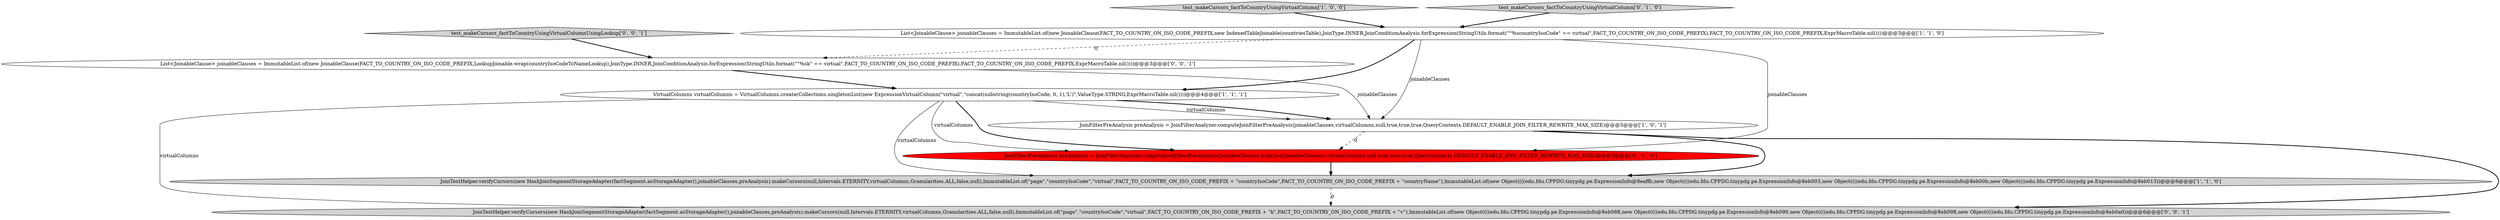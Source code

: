 digraph {
3 [style = filled, label = "VirtualColumns virtualColumns = VirtualColumns.create(Collections.singletonList(new ExpressionVirtualColumn(\"virtual\",\"concat(substring(countryIsoCode, 0, 1),'L')\",ValueType.STRING,ExprMacroTable.nil())))@@@4@@@['1', '1', '1']", fillcolor = white, shape = ellipse image = "AAA0AAABBB1BBB"];
7 [style = filled, label = "test_makeCursors_factToCountryUsingVirtualColumnUsingLookup['0', '0', '1']", fillcolor = lightgray, shape = diamond image = "AAA0AAABBB3BBB"];
5 [style = filled, label = "JoinFilterPreAnalysis preAnalysis = JoinFilterAnalyzer.computeJoinFilterPreAnalysis(JoinableClauses.fromList(joinableClauses),virtualColumns,null,true,true,true,QueryContexts.DEFAULT_ENABLE_JOIN_FILTER_REWRITE_MAX_SIZE)@@@5@@@['0', '1', '0']", fillcolor = red, shape = ellipse image = "AAA1AAABBB2BBB"];
8 [style = filled, label = "List<JoinableClause> joinableClauses = ImmutableList.of(new JoinableClause(FACT_TO_COUNTRY_ON_ISO_CODE_PREFIX,LookupJoinable.wrap(countryIsoCodeToNameLookup),JoinType.INNER,JoinConditionAnalysis.forExpression(StringUtils.format(\"\"%sk\" == virtual\",FACT_TO_COUNTRY_ON_ISO_CODE_PREFIX),FACT_TO_COUNTRY_ON_ISO_CODE_PREFIX,ExprMacroTable.nil())))@@@3@@@['0', '0', '1']", fillcolor = white, shape = ellipse image = "AAA0AAABBB3BBB"];
4 [style = filled, label = "JoinTestHelper.verifyCursors(new HashJoinSegmentStorageAdapter(factSegment.asStorageAdapter(),joinableClauses,preAnalysis).makeCursors(null,Intervals.ETERNITY,virtualColumns,Granularities.ALL,false,null),ImmutableList.of(\"page\",\"countryIsoCode\",\"virtual\",FACT_TO_COUNTRY_ON_ISO_CODE_PREFIX + \"countryIsoCode\",FACT_TO_COUNTRY_ON_ISO_CODE_PREFIX + \"countryName\"),ImmutableList.of(new Object((((edu.fdu.CPPDG.tinypdg.pe.ExpressionInfo@8eaffb,new Object((((edu.fdu.CPPDG.tinypdg.pe.ExpressionInfo@8eb003,new Object((((edu.fdu.CPPDG.tinypdg.pe.ExpressionInfo@8eb00b,new Object((((edu.fdu.CPPDG.tinypdg.pe.ExpressionInfo@8eb013))@@@6@@@['1', '1', '0']", fillcolor = lightgray, shape = ellipse image = "AAA0AAABBB1BBB"];
2 [style = filled, label = "test_makeCursors_factToCountryUsingVirtualColumn['1', '0', '0']", fillcolor = lightgray, shape = diamond image = "AAA0AAABBB1BBB"];
6 [style = filled, label = "test_makeCursors_factToCountryUsingVirtualColumn['0', '1', '0']", fillcolor = lightgray, shape = diamond image = "AAA0AAABBB2BBB"];
9 [style = filled, label = "JoinTestHelper.verifyCursors(new HashJoinSegmentStorageAdapter(factSegment.asStorageAdapter(),joinableClauses,preAnalysis).makeCursors(null,Intervals.ETERNITY,virtualColumns,Granularities.ALL,false,null),ImmutableList.of(\"page\",\"countryIsoCode\",\"virtual\",FACT_TO_COUNTRY_ON_ISO_CODE_PREFIX + \"k\",FACT_TO_COUNTRY_ON_ISO_CODE_PREFIX + \"v\"),ImmutableList.of(new Object((((edu.fdu.CPPDG.tinypdg.pe.ExpressionInfo@8eb088,new Object((((edu.fdu.CPPDG.tinypdg.pe.ExpressionInfo@8eb090,new Object((((edu.fdu.CPPDG.tinypdg.pe.ExpressionInfo@8eb098,new Object((((edu.fdu.CPPDG.tinypdg.pe.ExpressionInfo@8eb0a0))@@@6@@@['0', '0', '1']", fillcolor = lightgray, shape = ellipse image = "AAA0AAABBB3BBB"];
1 [style = filled, label = "JoinFilterPreAnalysis preAnalysis = JoinFilterAnalyzer.computeJoinFilterPreAnalysis(joinableClauses,virtualColumns,null,true,true,true,QueryContexts.DEFAULT_ENABLE_JOIN_FILTER_REWRITE_MAX_SIZE)@@@5@@@['1', '0', '1']", fillcolor = white, shape = ellipse image = "AAA0AAABBB1BBB"];
0 [style = filled, label = "List<JoinableClause> joinableClauses = ImmutableList.of(new JoinableClause(FACT_TO_COUNTRY_ON_ISO_CODE_PREFIX,new IndexedTableJoinable(countriesTable),JoinType.INNER,JoinConditionAnalysis.forExpression(StringUtils.format(\"\"%scountryIsoCode\" == virtual\",FACT_TO_COUNTRY_ON_ISO_CODE_PREFIX),FACT_TO_COUNTRY_ON_ISO_CODE_PREFIX,ExprMacroTable.nil())))@@@3@@@['1', '1', '0']", fillcolor = white, shape = ellipse image = "AAA0AAABBB1BBB"];
0->3 [style = bold, label=""];
0->5 [style = solid, label="joinableClauses"];
3->5 [style = solid, label="virtualColumns"];
0->8 [style = dashed, label="0"];
4->9 [style = dashed, label="0"];
1->4 [style = bold, label=""];
3->5 [style = bold, label=""];
2->0 [style = bold, label=""];
6->0 [style = bold, label=""];
1->9 [style = bold, label=""];
3->1 [style = solid, label="virtualColumns"];
1->5 [style = dashed, label="0"];
0->1 [style = solid, label="joinableClauses"];
3->1 [style = bold, label=""];
7->8 [style = bold, label=""];
3->9 [style = solid, label="virtualColumns"];
5->4 [style = bold, label=""];
8->1 [style = solid, label="joinableClauses"];
3->4 [style = solid, label="virtualColumns"];
8->3 [style = bold, label=""];
}
